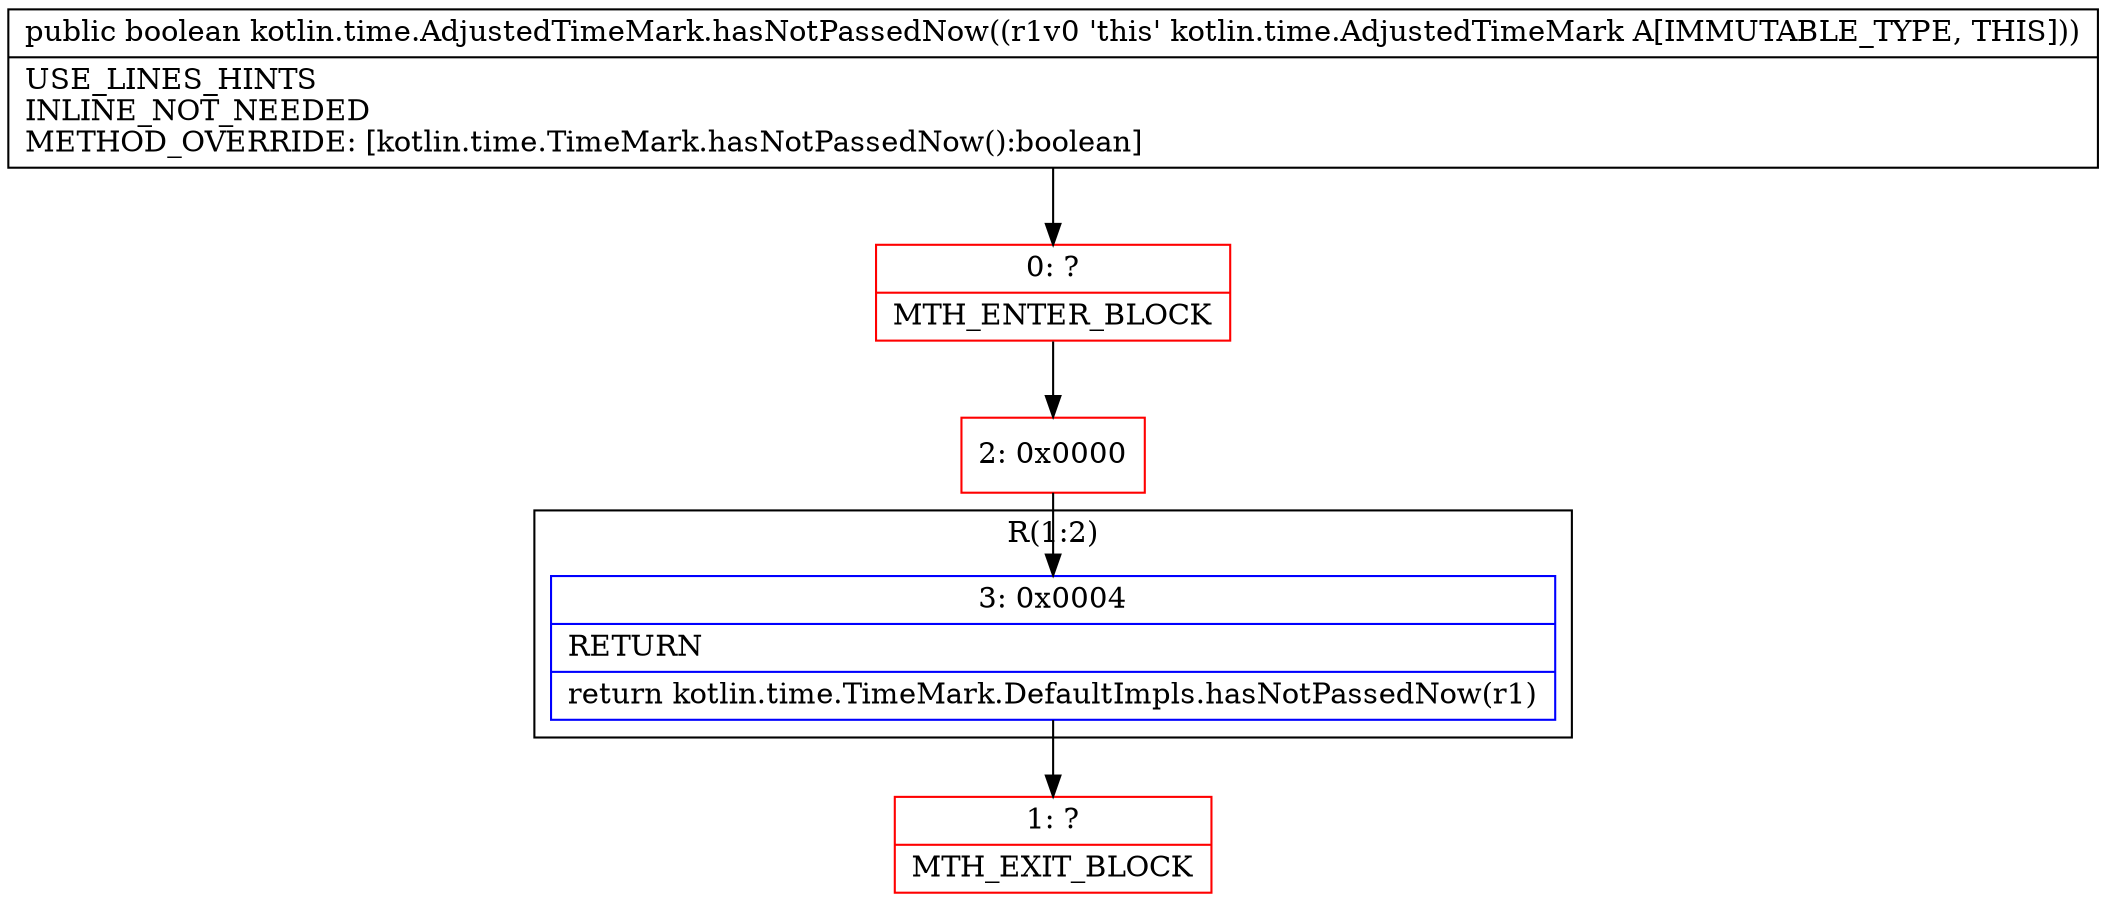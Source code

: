 digraph "CFG forkotlin.time.AdjustedTimeMark.hasNotPassedNow()Z" {
subgraph cluster_Region_1178026211 {
label = "R(1:2)";
node [shape=record,color=blue];
Node_3 [shape=record,label="{3\:\ 0x0004|RETURN\l|return kotlin.time.TimeMark.DefaultImpls.hasNotPassedNow(r1)\l}"];
}
Node_0 [shape=record,color=red,label="{0\:\ ?|MTH_ENTER_BLOCK\l}"];
Node_2 [shape=record,color=red,label="{2\:\ 0x0000}"];
Node_1 [shape=record,color=red,label="{1\:\ ?|MTH_EXIT_BLOCK\l}"];
MethodNode[shape=record,label="{public boolean kotlin.time.AdjustedTimeMark.hasNotPassedNow((r1v0 'this' kotlin.time.AdjustedTimeMark A[IMMUTABLE_TYPE, THIS]))  | USE_LINES_HINTS\lINLINE_NOT_NEEDED\lMETHOD_OVERRIDE: [kotlin.time.TimeMark.hasNotPassedNow():boolean]\l}"];
MethodNode -> Node_0;Node_3 -> Node_1;
Node_0 -> Node_2;
Node_2 -> Node_3;
}

